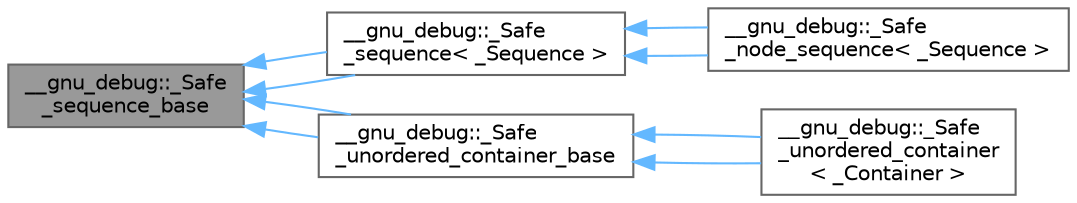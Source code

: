 digraph "__gnu_debug::_Safe_sequence_base"
{
 // LATEX_PDF_SIZE
  bgcolor="transparent";
  edge [fontname=Helvetica,fontsize=10,labelfontname=Helvetica,labelfontsize=10];
  node [fontname=Helvetica,fontsize=10,shape=box,height=0.2,width=0.4];
  rankdir="LR";
  Node1 [id="Node000001",label="__gnu_debug::_Safe\l_sequence_base",height=0.2,width=0.4,color="gray40", fillcolor="grey60", style="filled", fontcolor="black",tooltip="Base class that supports tracking of iterators that reference a sequence."];
  Node1 -> Node2 [id="edge1_Node000001_Node000002",dir="back",color="steelblue1",style="solid",tooltip=" "];
  Node2 [id="Node000002",label="__gnu_debug::_Safe\l_sequence\< _Sequence \>",height=0.2,width=0.4,color="gray40", fillcolor="white", style="filled",URL="$class____gnu__debug_1_1___safe__sequence.html",tooltip="Base class for constructing a safe sequence type that tracks iterators that reference it."];
  Node2 -> Node3 [id="edge2_Node000002_Node000003",dir="back",color="steelblue1",style="solid",tooltip=" "];
  Node3 [id="Node000003",label="__gnu_debug::_Safe\l_node_sequence\< _Sequence \>",height=0.2,width=0.4,color="gray40", fillcolor="white", style="filled",URL="$class____gnu__debug_1_1___safe__node__sequence.html",tooltip=" "];
  Node2 -> Node3 [id="edge3_Node000002_Node000003",dir="back",color="steelblue1",style="solid",tooltip=" "];
  Node1 -> Node2 [id="edge4_Node000001_Node000002",dir="back",color="steelblue1",style="solid",tooltip=" "];
  Node1 -> Node4 [id="edge5_Node000001_Node000004",dir="back",color="steelblue1",style="solid",tooltip=" "];
  Node4 [id="Node000004",label="__gnu_debug::_Safe\l_unordered_container_base",height=0.2,width=0.4,color="gray40", fillcolor="white", style="filled",URL="$class____gnu__debug_1_1___safe__unordered__container__base.html",tooltip="Base class that supports tracking of local iterators that reference an unordered container."];
  Node4 -> Node5 [id="edge6_Node000004_Node000005",dir="back",color="steelblue1",style="solid",tooltip=" "];
  Node5 [id="Node000005",label="__gnu_debug::_Safe\l_unordered_container\l\< _Container \>",height=0.2,width=0.4,color="gray40", fillcolor="white", style="filled",URL="$class____gnu__debug_1_1___safe__unordered__container.html",tooltip="Base class for constructing a safe unordered container type that tracks iterators that reference it."];
  Node4 -> Node5 [id="edge7_Node000004_Node000005",dir="back",color="steelblue1",style="solid",tooltip=" "];
  Node1 -> Node4 [id="edge8_Node000001_Node000004",dir="back",color="steelblue1",style="solid",tooltip=" "];
}
